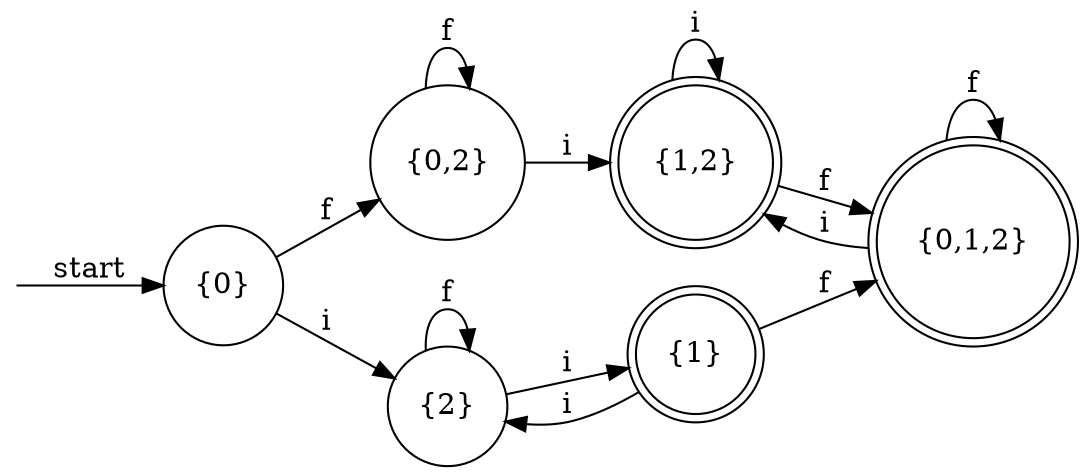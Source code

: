 digraph dfa {
    rankdir = LR;
    node [shape = circle];
    __start [style = invis, shape = point];
    __start -> "{0}" [ label = "start" ];
    node [shape = doublecircle]; "{1}" "{0,1,2}" "{1,2}"
    node [shape = circle];
    "{0}" -> "{0,2}" [ label = "f" ];
    "{0}" -> "{2}" [ label = "i" ];
    "{0,2}" -> "{0,2}" [ label = "f" ];
    "{0,2}" -> "{1,2}" [ label = "i" ];
    "{2}" -> "{2}" [ label = "f" ];
    "{2}" -> "{1}" [ label = "i" ];
    "{1}" -> "{0,1,2}" [ label = "f" ];
    "{1}" -> "{2}" [ label = "i" ];
    "{0,1,2}" -> "{0,1,2}" [ label = "f" ];
    "{0,1,2}" -> "{1,2}" [ label = "i" ];
    "{1,2}" -> "{0,1,2}" [ label = "f" ];
    "{1,2}" -> "{1,2}" [ label = "i" ];
}
